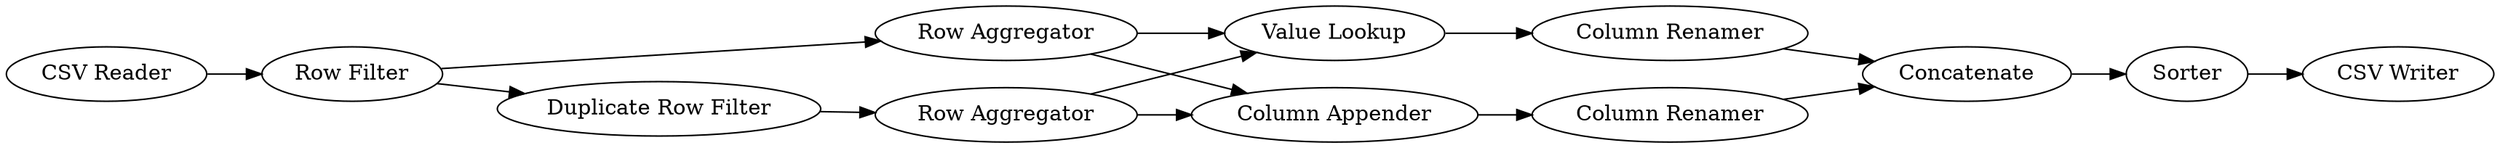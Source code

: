 digraph {
	1 [label="CSV Reader"]
	2 [label="Row Filter"]
	3 [label="Row Aggregator"]
	4 [label="Duplicate Row Filter"]
	5 [label="Row Aggregator"]
	6 [label="Column Appender"]
	7 [label="Value Lookup"]
	8 [label="Column Renamer"]
	9 [label="Column Renamer"]
	10 [label=Concatenate]
	11 [label=Sorter]
	12 [label="CSV Writer"]
	1 -> 2
	2 -> 3
	2 -> 4
	3 -> 7
	3 -> 6
	4 -> 5
	5 -> 7
	5 -> 6
	6 -> 9
	7 -> 8
	8 -> 10
	9 -> 10
	10 -> 11
	11 -> 12
	rankdir=LR
}
